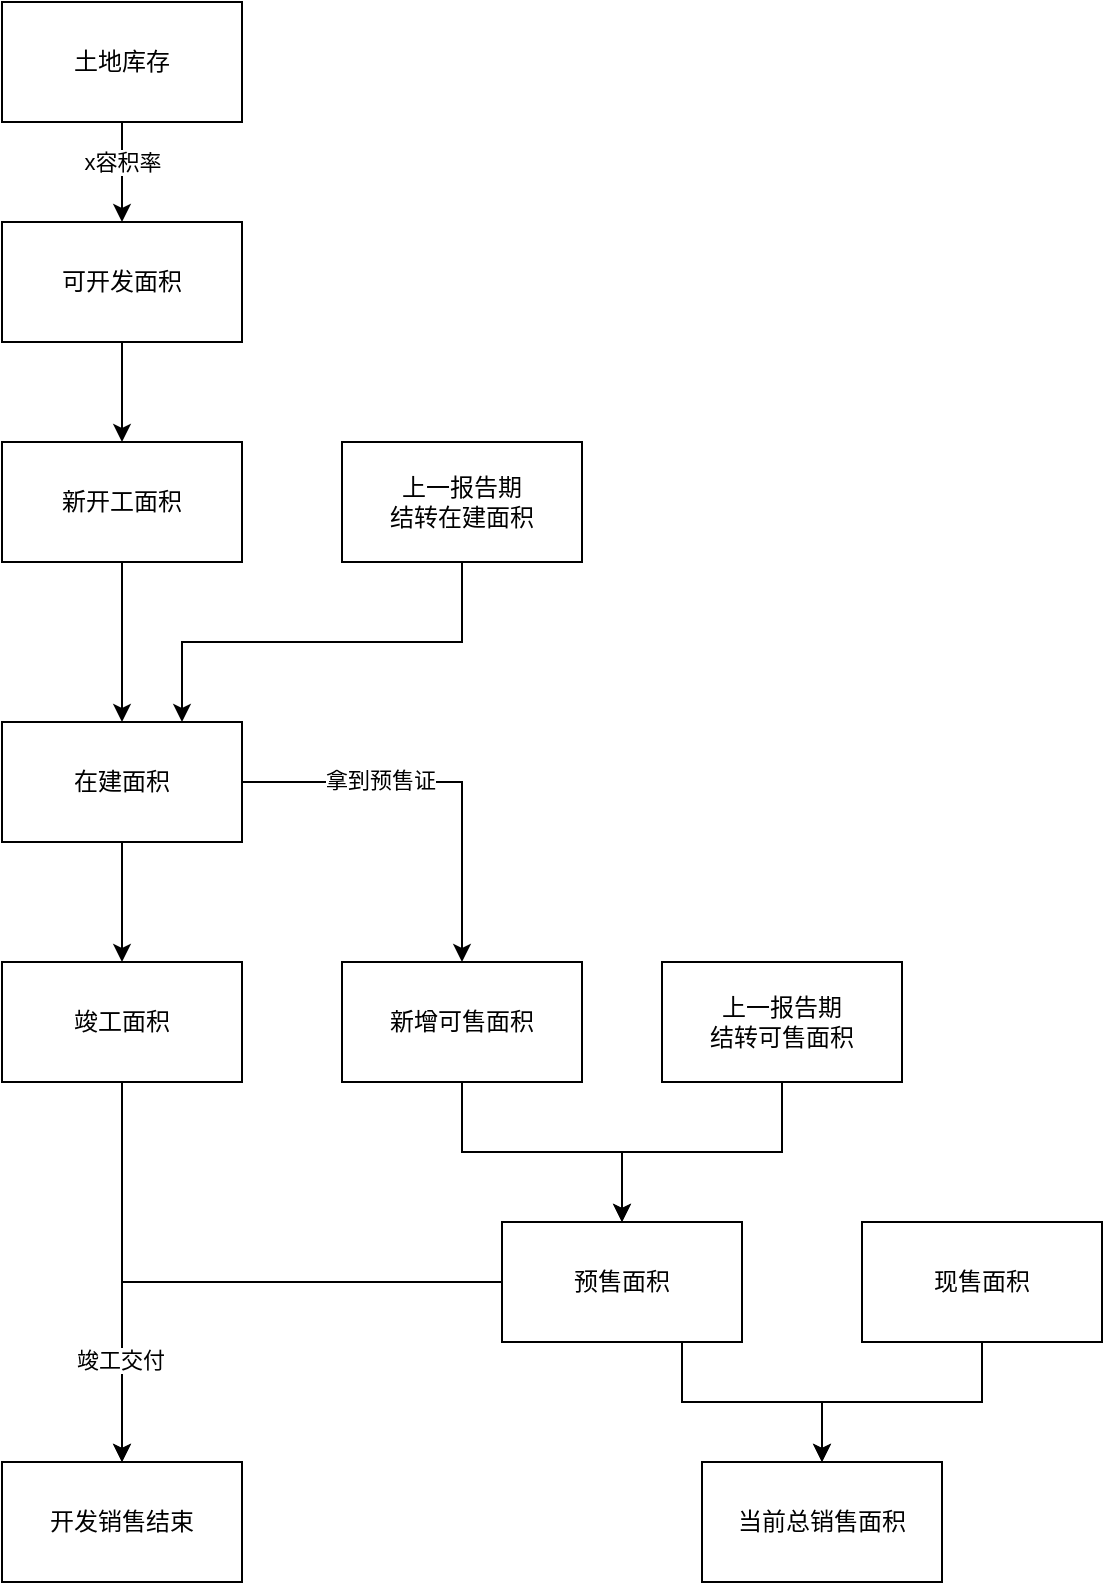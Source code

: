 <mxfile version="24.2.3" type="github">
  <diagram name="Page-1" id="4lHo2-_yg5zYZl-CJrND">
    <mxGraphModel dx="914" dy="1128" grid="1" gridSize="10" guides="1" tooltips="1" connect="1" arrows="1" fold="1" page="1" pageScale="1" pageWidth="850" pageHeight="1100" math="0" shadow="0">
      <root>
        <mxCell id="0" />
        <mxCell id="1" parent="0" />
        <mxCell id="boQJw60juDwdy5Vu37vn-3" style="edgeStyle=orthogonalEdgeStyle;rounded=0;orthogonalLoop=1;jettySize=auto;html=1;exitX=0.5;exitY=1;exitDx=0;exitDy=0;entryX=0.5;entryY=0;entryDx=0;entryDy=0;" edge="1" parent="1" source="boQJw60juDwdy5Vu37vn-1" target="boQJw60juDwdy5Vu37vn-2">
          <mxGeometry relative="1" as="geometry" />
        </mxCell>
        <mxCell id="boQJw60juDwdy5Vu37vn-4" value="x容积率" style="edgeLabel;html=1;align=center;verticalAlign=middle;resizable=0;points=[];" vertex="1" connectable="0" parent="boQJw60juDwdy5Vu37vn-3">
          <mxGeometry x="-0.2" y="2" relative="1" as="geometry">
            <mxPoint x="-2" as="offset" />
          </mxGeometry>
        </mxCell>
        <mxCell id="boQJw60juDwdy5Vu37vn-1" value="土地库存" style="rounded=0;whiteSpace=wrap;html=1;" vertex="1" parent="1">
          <mxGeometry x="290" y="170" width="120" height="60" as="geometry" />
        </mxCell>
        <mxCell id="boQJw60juDwdy5Vu37vn-10" style="edgeStyle=orthogonalEdgeStyle;rounded=0;orthogonalLoop=1;jettySize=auto;html=1;exitX=0.5;exitY=1;exitDx=0;exitDy=0;entryX=0.5;entryY=0;entryDx=0;entryDy=0;" edge="1" parent="1" source="boQJw60juDwdy5Vu37vn-2" target="boQJw60juDwdy5Vu37vn-5">
          <mxGeometry relative="1" as="geometry" />
        </mxCell>
        <mxCell id="boQJw60juDwdy5Vu37vn-2" value="可开发面积" style="rounded=0;whiteSpace=wrap;html=1;" vertex="1" parent="1">
          <mxGeometry x="290" y="280" width="120" height="60" as="geometry" />
        </mxCell>
        <mxCell id="boQJw60juDwdy5Vu37vn-8" style="edgeStyle=orthogonalEdgeStyle;rounded=0;orthogonalLoop=1;jettySize=auto;html=1;exitX=0.5;exitY=1;exitDx=0;exitDy=0;entryX=0.5;entryY=0;entryDx=0;entryDy=0;" edge="1" parent="1" source="boQJw60juDwdy5Vu37vn-5" target="boQJw60juDwdy5Vu37vn-7">
          <mxGeometry relative="1" as="geometry" />
        </mxCell>
        <mxCell id="boQJw60juDwdy5Vu37vn-5" value="新开工面积" style="rounded=0;whiteSpace=wrap;html=1;" vertex="1" parent="1">
          <mxGeometry x="290" y="390" width="120" height="60" as="geometry" />
        </mxCell>
        <mxCell id="boQJw60juDwdy5Vu37vn-9" style="edgeStyle=orthogonalEdgeStyle;rounded=0;orthogonalLoop=1;jettySize=auto;html=1;exitX=0.5;exitY=1;exitDx=0;exitDy=0;entryX=0.75;entryY=0;entryDx=0;entryDy=0;" edge="1" parent="1" source="boQJw60juDwdy5Vu37vn-6" target="boQJw60juDwdy5Vu37vn-7">
          <mxGeometry relative="1" as="geometry" />
        </mxCell>
        <mxCell id="boQJw60juDwdy5Vu37vn-6" value="上一报告期&lt;div&gt;&lt;span style=&quot;background-color: initial;&quot;&gt;结转在建面积&lt;/span&gt;&lt;/div&gt;" style="rounded=0;whiteSpace=wrap;html=1;" vertex="1" parent="1">
          <mxGeometry x="460" y="390" width="120" height="60" as="geometry" />
        </mxCell>
        <mxCell id="boQJw60juDwdy5Vu37vn-12" style="edgeStyle=orthogonalEdgeStyle;rounded=0;orthogonalLoop=1;jettySize=auto;html=1;exitX=0.5;exitY=1;exitDx=0;exitDy=0;" edge="1" parent="1" source="boQJw60juDwdy5Vu37vn-7" target="boQJw60juDwdy5Vu37vn-11">
          <mxGeometry relative="1" as="geometry" />
        </mxCell>
        <mxCell id="boQJw60juDwdy5Vu37vn-16" style="edgeStyle=orthogonalEdgeStyle;rounded=0;orthogonalLoop=1;jettySize=auto;html=1;exitX=1;exitY=0.5;exitDx=0;exitDy=0;entryX=0.5;entryY=0;entryDx=0;entryDy=0;" edge="1" parent="1" source="boQJw60juDwdy5Vu37vn-7" target="boQJw60juDwdy5Vu37vn-15">
          <mxGeometry relative="1" as="geometry" />
        </mxCell>
        <mxCell id="boQJw60juDwdy5Vu37vn-17" value="拿到预售证" style="edgeLabel;html=1;align=center;verticalAlign=middle;resizable=0;points=[];" vertex="1" connectable="0" parent="boQJw60juDwdy5Vu37vn-16">
          <mxGeometry x="-0.316" y="1" relative="1" as="geometry">
            <mxPoint as="offset" />
          </mxGeometry>
        </mxCell>
        <mxCell id="boQJw60juDwdy5Vu37vn-7" value="在建面积" style="rounded=0;whiteSpace=wrap;html=1;" vertex="1" parent="1">
          <mxGeometry x="290" y="530" width="120" height="60" as="geometry" />
        </mxCell>
        <mxCell id="boQJw60juDwdy5Vu37vn-31" style="edgeStyle=orthogonalEdgeStyle;rounded=0;orthogonalLoop=1;jettySize=auto;html=1;exitX=0.5;exitY=1;exitDx=0;exitDy=0;" edge="1" parent="1" source="boQJw60juDwdy5Vu37vn-11" target="boQJw60juDwdy5Vu37vn-23">
          <mxGeometry relative="1" as="geometry" />
        </mxCell>
        <mxCell id="boQJw60juDwdy5Vu37vn-11" value="竣工面积" style="rounded=0;whiteSpace=wrap;html=1;" vertex="1" parent="1">
          <mxGeometry x="290" y="650" width="120" height="60" as="geometry" />
        </mxCell>
        <mxCell id="boQJw60juDwdy5Vu37vn-20" style="edgeStyle=orthogonalEdgeStyle;rounded=0;orthogonalLoop=1;jettySize=auto;html=1;exitX=0.5;exitY=1;exitDx=0;exitDy=0;entryX=0.5;entryY=0;entryDx=0;entryDy=0;" edge="1" parent="1" source="boQJw60juDwdy5Vu37vn-13" target="boQJw60juDwdy5Vu37vn-18">
          <mxGeometry relative="1" as="geometry" />
        </mxCell>
        <mxCell id="boQJw60juDwdy5Vu37vn-13" value="上一报告期&lt;br&gt;结转可售面积" style="rounded=0;whiteSpace=wrap;html=1;" vertex="1" parent="1">
          <mxGeometry x="620" y="650" width="120" height="60" as="geometry" />
        </mxCell>
        <mxCell id="boQJw60juDwdy5Vu37vn-19" style="edgeStyle=orthogonalEdgeStyle;rounded=0;orthogonalLoop=1;jettySize=auto;html=1;exitX=0.5;exitY=1;exitDx=0;exitDy=0;" edge="1" parent="1" source="boQJw60juDwdy5Vu37vn-15" target="boQJw60juDwdy5Vu37vn-18">
          <mxGeometry relative="1" as="geometry" />
        </mxCell>
        <mxCell id="boQJw60juDwdy5Vu37vn-15" value="新增可售面积" style="rounded=0;whiteSpace=wrap;html=1;" vertex="1" parent="1">
          <mxGeometry x="460" y="650" width="120" height="60" as="geometry" />
        </mxCell>
        <mxCell id="boQJw60juDwdy5Vu37vn-29" style="edgeStyle=orthogonalEdgeStyle;rounded=0;orthogonalLoop=1;jettySize=auto;html=1;exitX=0.75;exitY=1;exitDx=0;exitDy=0;entryX=0.5;entryY=0;entryDx=0;entryDy=0;" edge="1" parent="1" source="boQJw60juDwdy5Vu37vn-18" target="boQJw60juDwdy5Vu37vn-28">
          <mxGeometry relative="1" as="geometry" />
        </mxCell>
        <mxCell id="boQJw60juDwdy5Vu37vn-32" style="edgeStyle=orthogonalEdgeStyle;rounded=0;orthogonalLoop=1;jettySize=auto;html=1;exitX=0;exitY=0.5;exitDx=0;exitDy=0;entryX=0.5;entryY=0;entryDx=0;entryDy=0;" edge="1" parent="1" source="boQJw60juDwdy5Vu37vn-18" target="boQJw60juDwdy5Vu37vn-23">
          <mxGeometry relative="1" as="geometry" />
        </mxCell>
        <mxCell id="boQJw60juDwdy5Vu37vn-33" value="竣工交付" style="edgeLabel;html=1;align=center;verticalAlign=middle;resizable=0;points=[];" vertex="1" connectable="0" parent="boQJw60juDwdy5Vu37vn-32">
          <mxGeometry x="0.636" y="-1" relative="1" as="geometry">
            <mxPoint as="offset" />
          </mxGeometry>
        </mxCell>
        <mxCell id="boQJw60juDwdy5Vu37vn-18" value="预售面积" style="rounded=0;whiteSpace=wrap;html=1;" vertex="1" parent="1">
          <mxGeometry x="540" y="780" width="120" height="60" as="geometry" />
        </mxCell>
        <mxCell id="boQJw60juDwdy5Vu37vn-23" value="开发销售结束" style="rounded=0;whiteSpace=wrap;html=1;" vertex="1" parent="1">
          <mxGeometry x="290" y="900" width="120" height="60" as="geometry" />
        </mxCell>
        <mxCell id="boQJw60juDwdy5Vu37vn-30" style="edgeStyle=orthogonalEdgeStyle;rounded=0;orthogonalLoop=1;jettySize=auto;html=1;exitX=0.5;exitY=1;exitDx=0;exitDy=0;entryX=0.5;entryY=0;entryDx=0;entryDy=0;" edge="1" parent="1" source="boQJw60juDwdy5Vu37vn-27" target="boQJw60juDwdy5Vu37vn-28">
          <mxGeometry relative="1" as="geometry" />
        </mxCell>
        <mxCell id="boQJw60juDwdy5Vu37vn-27" value="现售面积" style="rounded=0;whiteSpace=wrap;html=1;" vertex="1" parent="1">
          <mxGeometry x="720" y="780" width="120" height="60" as="geometry" />
        </mxCell>
        <mxCell id="boQJw60juDwdy5Vu37vn-28" value="当前总销售面积" style="rounded=0;whiteSpace=wrap;html=1;" vertex="1" parent="1">
          <mxGeometry x="640" y="900" width="120" height="60" as="geometry" />
        </mxCell>
      </root>
    </mxGraphModel>
  </diagram>
</mxfile>
